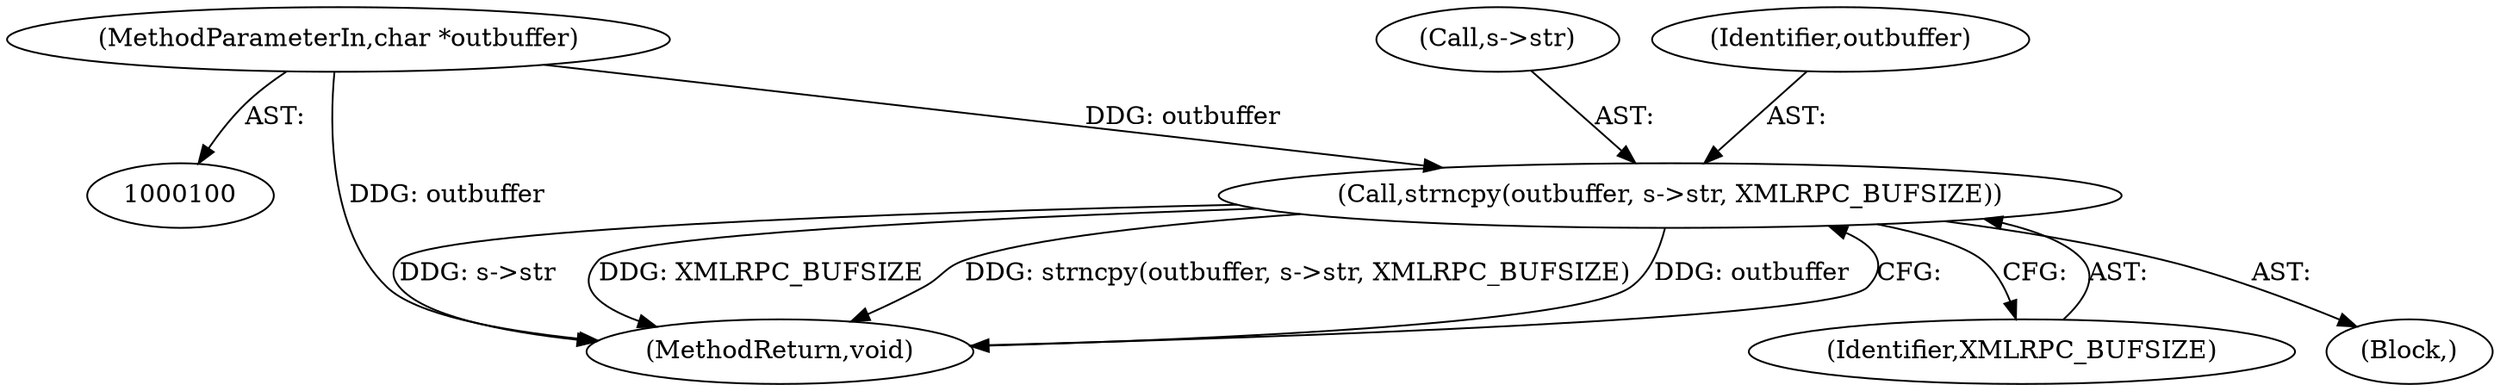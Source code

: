 digraph "0_atheme_87580d767868360d2fed503980129504da84b63e@API" {
"1000210" [label="(Call,strncpy(outbuffer, s->str, XMLRPC_BUFSIZE))"];
"1000101" [label="(MethodParameterIn,char *outbuffer)"];
"1000212" [label="(Call,s->str)"];
"1000103" [label="(Block,)"];
"1000216" [label="(MethodReturn,void)"];
"1000101" [label="(MethodParameterIn,char *outbuffer)"];
"1000211" [label="(Identifier,outbuffer)"];
"1000215" [label="(Identifier,XMLRPC_BUFSIZE)"];
"1000210" [label="(Call,strncpy(outbuffer, s->str, XMLRPC_BUFSIZE))"];
"1000210" -> "1000103"  [label="AST: "];
"1000210" -> "1000215"  [label="CFG: "];
"1000211" -> "1000210"  [label="AST: "];
"1000212" -> "1000210"  [label="AST: "];
"1000215" -> "1000210"  [label="AST: "];
"1000216" -> "1000210"  [label="CFG: "];
"1000210" -> "1000216"  [label="DDG: s->str"];
"1000210" -> "1000216"  [label="DDG: XMLRPC_BUFSIZE"];
"1000210" -> "1000216"  [label="DDG: strncpy(outbuffer, s->str, XMLRPC_BUFSIZE)"];
"1000210" -> "1000216"  [label="DDG: outbuffer"];
"1000101" -> "1000210"  [label="DDG: outbuffer"];
"1000101" -> "1000100"  [label="AST: "];
"1000101" -> "1000216"  [label="DDG: outbuffer"];
}
